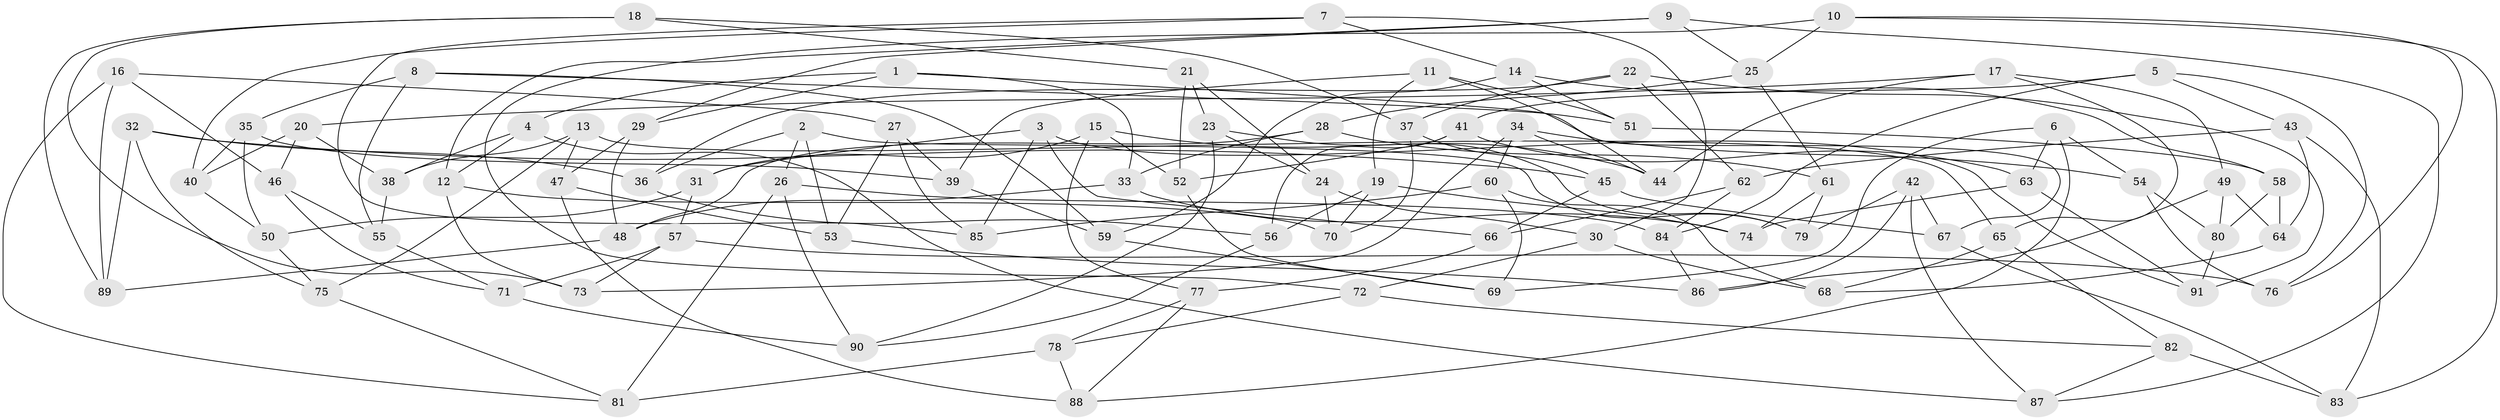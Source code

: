 // coarse degree distribution, {6: 0.4727272727272727, 4: 0.38181818181818183, 5: 0.12727272727272726, 3: 0.01818181818181818}
// Generated by graph-tools (version 1.1) at 2025/52/02/27/25 19:52:29]
// undirected, 91 vertices, 182 edges
graph export_dot {
graph [start="1"]
  node [color=gray90,style=filled];
  1;
  2;
  3;
  4;
  5;
  6;
  7;
  8;
  9;
  10;
  11;
  12;
  13;
  14;
  15;
  16;
  17;
  18;
  19;
  20;
  21;
  22;
  23;
  24;
  25;
  26;
  27;
  28;
  29;
  30;
  31;
  32;
  33;
  34;
  35;
  36;
  37;
  38;
  39;
  40;
  41;
  42;
  43;
  44;
  45;
  46;
  47;
  48;
  49;
  50;
  51;
  52;
  53;
  54;
  55;
  56;
  57;
  58;
  59;
  60;
  61;
  62;
  63;
  64;
  65;
  66;
  67;
  68;
  69;
  70;
  71;
  72;
  73;
  74;
  75;
  76;
  77;
  78;
  79;
  80;
  81;
  82;
  83;
  84;
  85;
  86;
  87;
  88;
  89;
  90;
  91;
  1 -- 33;
  1 -- 67;
  1 -- 4;
  1 -- 29;
  2 -- 79;
  2 -- 36;
  2 -- 26;
  2 -- 53;
  3 -- 91;
  3 -- 85;
  3 -- 31;
  3 -- 66;
  4 -- 12;
  4 -- 38;
  4 -- 87;
  5 -- 84;
  5 -- 41;
  5 -- 76;
  5 -- 43;
  6 -- 54;
  6 -- 88;
  6 -- 69;
  6 -- 63;
  7 -- 40;
  7 -- 30;
  7 -- 14;
  7 -- 85;
  8 -- 51;
  8 -- 59;
  8 -- 55;
  8 -- 35;
  9 -- 12;
  9 -- 25;
  9 -- 87;
  9 -- 29;
  10 -- 83;
  10 -- 76;
  10 -- 72;
  10 -- 25;
  11 -- 51;
  11 -- 44;
  11 -- 39;
  11 -- 19;
  12 -- 70;
  12 -- 73;
  13 -- 75;
  13 -- 38;
  13 -- 65;
  13 -- 47;
  14 -- 51;
  14 -- 58;
  14 -- 59;
  15 -- 77;
  15 -- 31;
  15 -- 44;
  15 -- 52;
  16 -- 89;
  16 -- 27;
  16 -- 46;
  16 -- 81;
  17 -- 65;
  17 -- 49;
  17 -- 20;
  17 -- 44;
  18 -- 21;
  18 -- 73;
  18 -- 37;
  18 -- 89;
  19 -- 56;
  19 -- 74;
  19 -- 70;
  20 -- 46;
  20 -- 40;
  20 -- 38;
  21 -- 24;
  21 -- 52;
  21 -- 23;
  22 -- 37;
  22 -- 62;
  22 -- 91;
  22 -- 36;
  23 -- 24;
  23 -- 79;
  23 -- 90;
  24 -- 70;
  24 -- 30;
  25 -- 28;
  25 -- 61;
  26 -- 90;
  26 -- 81;
  26 -- 84;
  27 -- 53;
  27 -- 39;
  27 -- 85;
  28 -- 33;
  28 -- 48;
  28 -- 61;
  29 -- 47;
  29 -- 48;
  30 -- 72;
  30 -- 68;
  31 -- 57;
  31 -- 50;
  32 -- 45;
  32 -- 75;
  32 -- 36;
  32 -- 89;
  33 -- 74;
  33 -- 48;
  34 -- 73;
  34 -- 54;
  34 -- 44;
  34 -- 60;
  35 -- 50;
  35 -- 40;
  35 -- 39;
  36 -- 56;
  37 -- 45;
  37 -- 70;
  38 -- 55;
  39 -- 59;
  40 -- 50;
  41 -- 52;
  41 -- 56;
  41 -- 63;
  42 -- 67;
  42 -- 87;
  42 -- 79;
  42 -- 86;
  43 -- 64;
  43 -- 83;
  43 -- 62;
  45 -- 67;
  45 -- 66;
  46 -- 71;
  46 -- 55;
  47 -- 53;
  47 -- 88;
  48 -- 89;
  49 -- 80;
  49 -- 64;
  49 -- 86;
  50 -- 75;
  51 -- 58;
  52 -- 69;
  53 -- 86;
  54 -- 80;
  54 -- 76;
  55 -- 71;
  56 -- 90;
  57 -- 71;
  57 -- 76;
  57 -- 73;
  58 -- 64;
  58 -- 80;
  59 -- 69;
  60 -- 68;
  60 -- 69;
  60 -- 85;
  61 -- 79;
  61 -- 74;
  62 -- 84;
  62 -- 66;
  63 -- 91;
  63 -- 74;
  64 -- 68;
  65 -- 68;
  65 -- 82;
  66 -- 77;
  67 -- 83;
  71 -- 90;
  72 -- 82;
  72 -- 78;
  75 -- 81;
  77 -- 88;
  77 -- 78;
  78 -- 81;
  78 -- 88;
  80 -- 91;
  82 -- 87;
  82 -- 83;
  84 -- 86;
}
